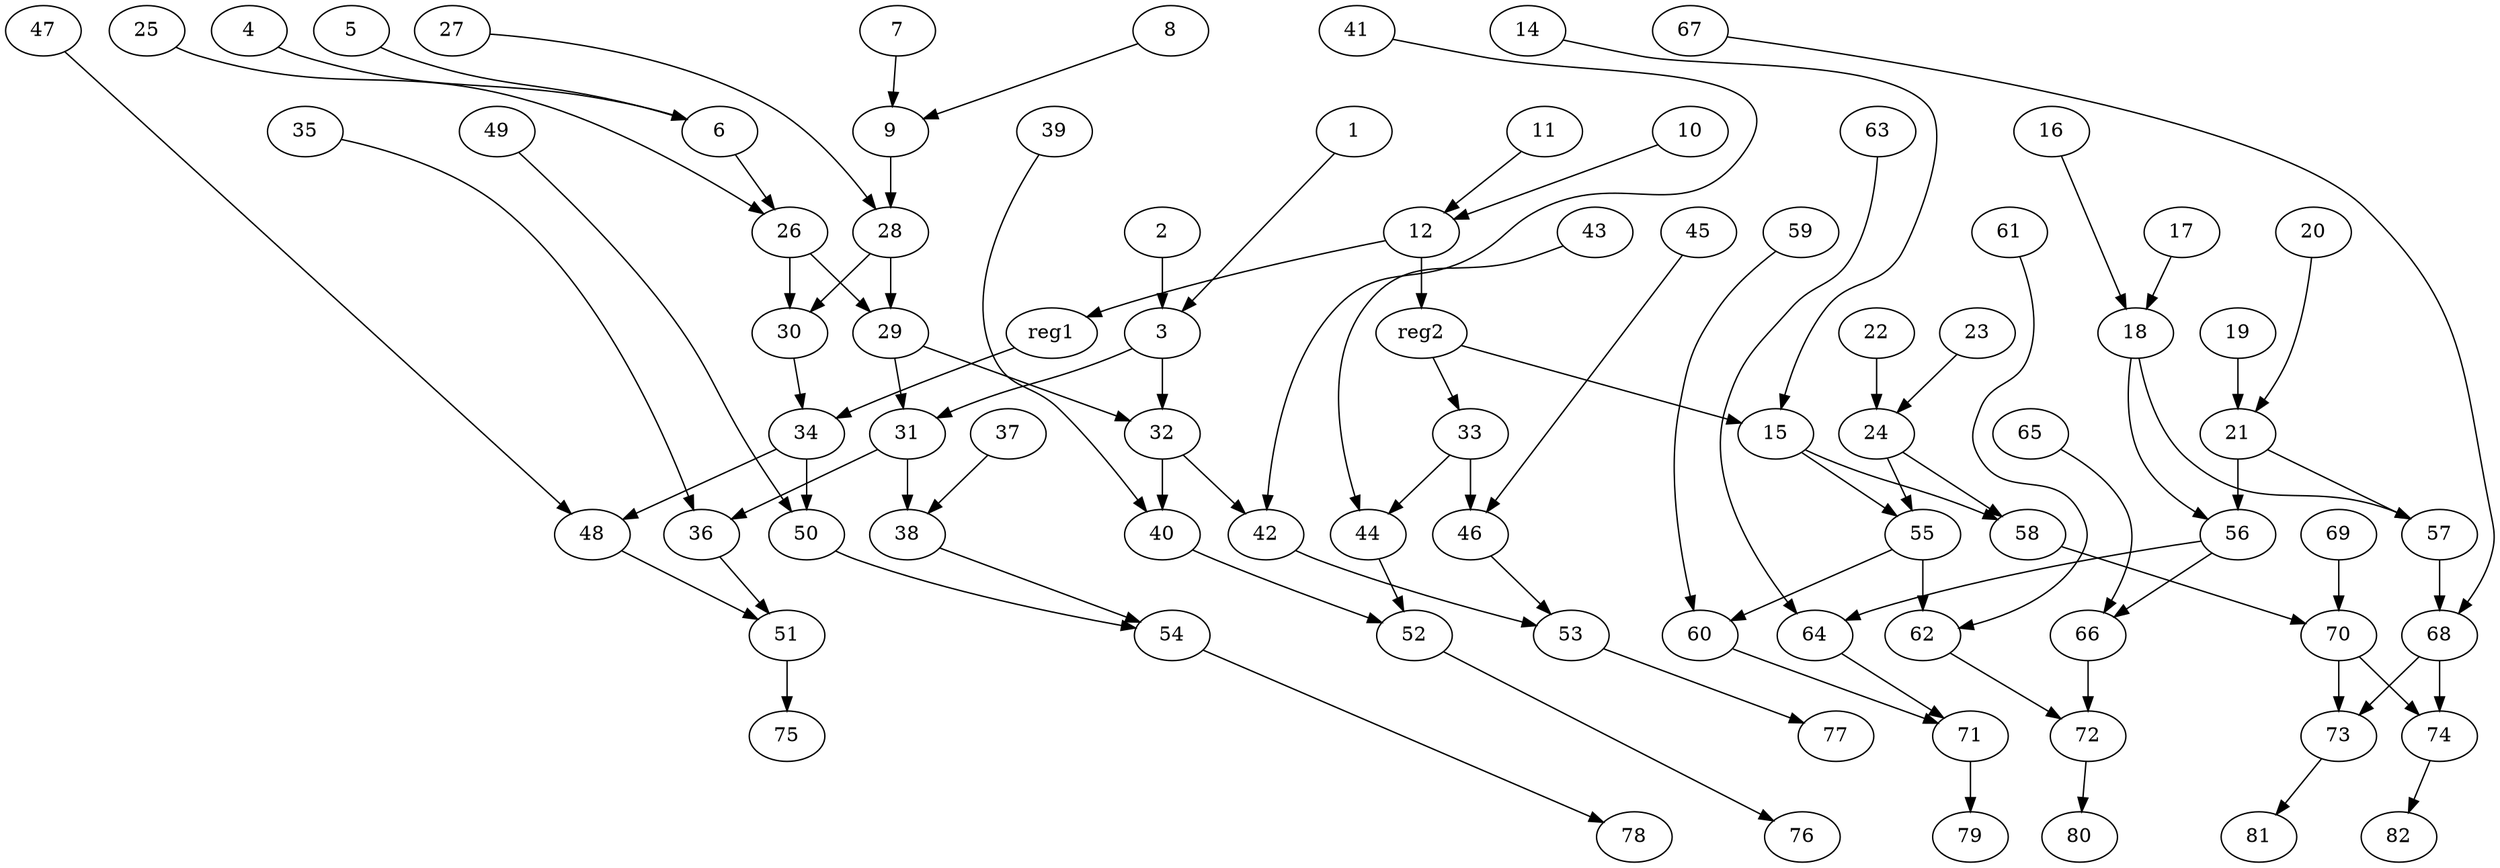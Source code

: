 digraph G {
    1;
    3;
    2;
    31;
    32;
    4;
    6;
    5;
    26;
    7;
    9;
    8;
    28;
    10;
    12;
    11;
    reg1;
    reg2;
    14;
    15;
    55;
    58;
    16;
    18;
    17;
    57;
    56;
    19;
    21;
    20;
    22;
    24;
    23;
    25;
    30;
    29;
    27;
    34;
    36;
    38;
    40;
    42;
    33;
    44;
    46;
    48;
    50;
    35;
    51;
    37;
    54;
    39;
    52;
    41;
    53;
    43;
    45;
    47;
    49;
    75;
    76;
    77;
    78;
    60;
    62;
    66;
    64;
    68;
    70;
    59;
    71;
    61;
    72;
    63;
    65;
    67;
    73;
    74;
    69;
    79;
    80;
    81;
    82;
    1 -> 3 [weight=0];
    3 -> 31 [weight=0];
    3 -> 32 [weight=3];
    2 -> 3 [weight=1];
    31 -> 36 [weight=0];
    31 -> 38 [weight=4];
    32 -> 40 [weight=1];
    32 -> 42 [weight=0];
    4 -> 6 [weight=0];
    6 -> 26 [weight=0];
    5 -> 6 [weight=0];
    26 -> 30 [weight=3];
    26 -> 29 [weight=1];
    7 -> 9 [weight=0];
    9 -> 28 [weight=1];
    8 -> 9 [weight=0];
    28 -> 30 [weight=0];
    28 -> 29 [weight=4];
    10 -> 12 [weight=0];
    12 -> reg1 [weight=0];
    12 -> reg2 [weight=7];
    11 -> 12 [weight=0];
    reg1 -> 34 [weight=1];
    reg2 -> 33 [weight=0];
    reg2 -> 15 [weight=0];
    14 -> 15 [weight=0];
    15 -> 55 [weight=0];
    15 -> 58 [weight=0];
    55 -> 60 [weight=0];
    55 -> 62 [weight=5];
    58 -> 70 [weight=0];
    16 -> 18 [weight=0];
    18 -> 57 [weight=0];
    18 -> 56 [weight=0];
    17 -> 18 [weight=0];
    57 -> 68 [weight=4];
    56 -> 66 [weight=0];
    56 -> 64 [weight=0];
    19 -> 21 [weight=1];
    21 -> 57 [weight=0];
    21 -> 56 [weight=2];
    20 -> 21 [weight=0];
    22 -> 24 [weight=2];
    24 -> 55 [weight=0];
    24 -> 58 [weight=0];
    23 -> 24 [weight=1];
    25 -> 26 [weight=0];
    30 -> 34 [weight=0];
    29 -> 31 [weight=0];
    29 -> 32 [weight=1];
    27 -> 28 [weight=0];
    34 -> 48 [weight=0];
    34 -> 50 [weight=0];
    36 -> 51 [weight=0];
    38 -> 54 [weight=0];
    40 -> 52 [weight=0];
    42 -> 53 [weight=0];
    33 -> 44 [weight=0];
    33 -> 46 [weight=3];
    44 -> 52 [weight=0];
    46 -> 53 [weight=0];
    48 -> 51 [weight=0];
    50 -> 54 [weight=0];
    35 -> 36 [weight=0];
    51 -> 75 [weight=1];
    37 -> 38 [weight=1];
    54 -> 78 [weight=0];
    39 -> 40 [weight=0];
    52 -> 76 [weight=0];
    41 -> 42 [weight=0];
    53 -> 77 [weight=0];
    43 -> 44 [weight=0];
    45 -> 46 [weight=0];
    47 -> 48 [weight=0];
    49 -> 50 [weight=0];
    60 -> 71 [weight=0];
    62 -> 72 [weight=0];
    66 -> 72 [weight=1];
    64 -> 71 [weight=0];
    68 -> 73 [weight=0];
    68 -> 74 [weight=0];
    70 -> 73 [weight=2];
    70 -> 74 [weight=0];
    59 -> 60 [weight=0];
    71 -> 79 [weight=2];
    61 -> 62 [weight=0];
    72 -> 80 [weight=0];
    63 -> 64 [weight=0];
    65 -> 66 [weight=0];
    67 -> 68 [weight=0];
    73 -> 81 [weight=0];
    74 -> 82 [weight=0];
    69 -> 70 [weight=1];
}

